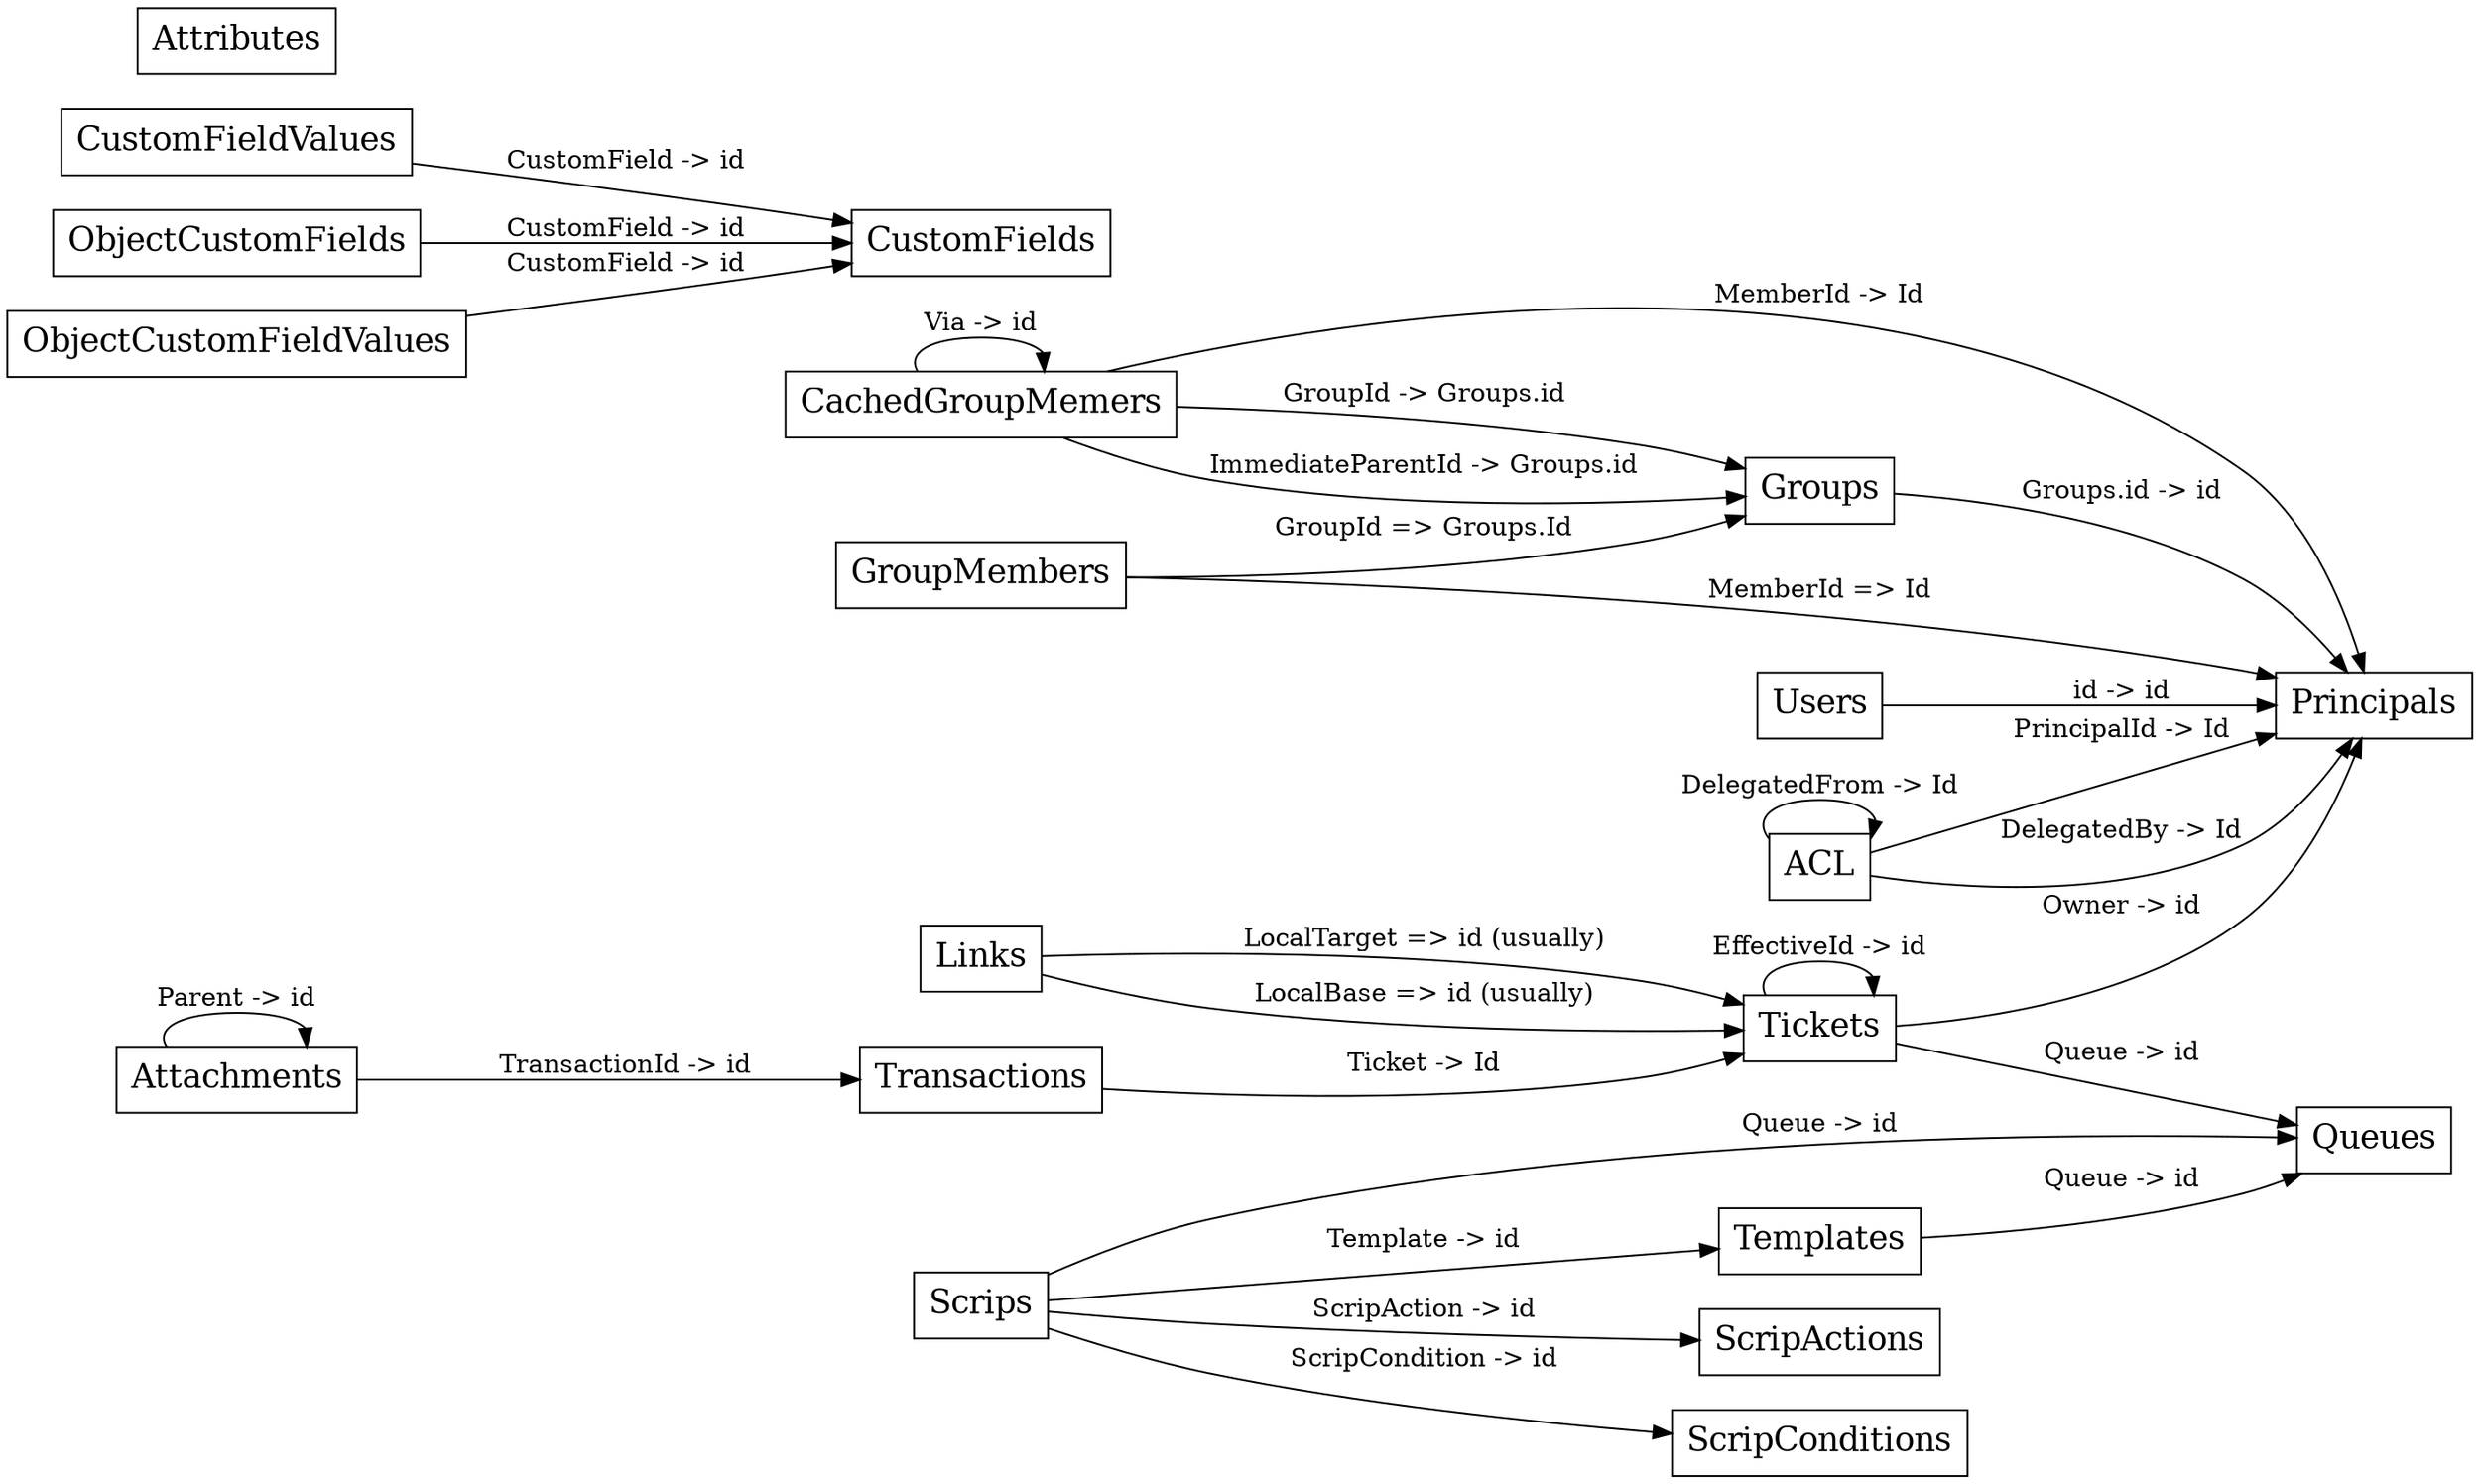 digraph g {
graph [
rankdir = "LR",
concentrate = true,
ratio = auto
];
node [
fontsize = "18",
shape = record, fontsize = 18
];
edge [
];

"ACL" [shape = record, fontsize = 18, label = "<col0> \N " ];
"ACL" -> "Principals" [label="PrincipalId -> Id"];
"ACL" -> "Principals" [label="DelegatedBy -> Id"];
"ACL" -> "ACL" [label="DelegatedFrom -> Id"];

"Attachments" [shape = record, fontsize = 18, label = "<col0> \N " ];
"Attachments" -> "Transactions" [label="TransactionId -> id"];
"Attachments" -> "Attachments" [label="Parent -> id"];

"CachedGroupMemers" [shape = record, fontsize = 18, label = "<col0> \N " ];
"CachedGroupMemers" -> "Groups" [label="GroupId -> Groups.id"];
"CachedGroupMemers" -> "Principals" [label="MemberId -> Id"];
"CachedGroupMemers" -> "CachedGroupMemers" [label="Via -> id"];
"CachedGroupMemers" -> "Groups" [label="ImmediateParentId -> Groups.id"];

"CustomFields" [shape = record, fontsize = 18, label = "<col0> \N " ];

"CustomFieldValues" [shape = record, fontsize = 18, label = "<col0> \N " ];
"CustomFieldValues" -> "CustomFields" [label="CustomField -> id"];

"GroupMembers" [shape = record, fontsize = 18, label = "<col0> \N " ];
"GroupMembers" -> "Groups" [label="GroupId => Groups.Id"];
"GroupMembers" -> "Principals" [label="MemberId => Id"];

"Groups" [shape = record, fontsize = 18, label = "<col0> \N " ];
"Groups" -> "Principals" [label="Groups.id -> id"];

"Links" [shape = record, fontsize = 18, label = "<col0> \N " ];
"Links" -> "Tickets" [label="LocalBase => id (usually)"];
"Links" -> "Tickets" [label="LocalTarget => id (usually)"];

"Principals" [shape = record, fontsize = 18, label = "<col0> \N " ];

"Attributes" [shape = record, fontsize = 18, label = "<col0> \N " ];

"Queues" [shape = record, fontsize = 18, label = "<col0> \N " ];

"ScripActions" [shape = record, fontsize = 18, label = "<col0> \N " ];

"ScripConditions" [shape = record, fontsize = 18, label = "<col0> \N " ];

"Scrips" [shape = record, fontsize = 18, label = "<col0> \N " ];
"Scrips" -> "ScripConditions" [label="ScripCondition -> id"];
"Scrips" -> "ScripActions" [label="ScripAction -> id"];
"Scrips" -> "Templates" [label="Template -> id"];
"Scrips" -> "Queues" [label="Queue -> id"];

"Templates" [shape = record, fontsize = 18, label = "<col0> \N " ];
"Templates" -> "Queues" [label ="Queue -> id" ];

"ObjectCustomFields" [shape = record, fontsize = 18, label = "<col0> \N " ];
"ObjectCustomFields" -> "CustomFields" [label="CustomField -> id"];

"ObjectCustomFieldValues" [shape = record, fontsize = 18, label = "<col0> \N " ];
"ObjectCustomFieldValues" -> "CustomFields" [label="CustomField -> id"];

"Tickets" [shape = record, fontsize = 18, label = "<col0> \N " ];
"Tickets" -> "Tickets" [label="EffectiveId -> id"];
"Tickets" -> "Queues" [label="Queue -> id"];
"Tickets" -> "Principals" [label="Owner -> id"];

"Transactions" [shape = record, fontsize = 18, label = "<col0> \N " ];
"Transactions" -> "Tickets" [label="Ticket -> Id"];

"Users" [shape = record, fontsize = 18, label = "<col0> \N " ];

"Users" -> "Principals" [label="id -> id"];


}
